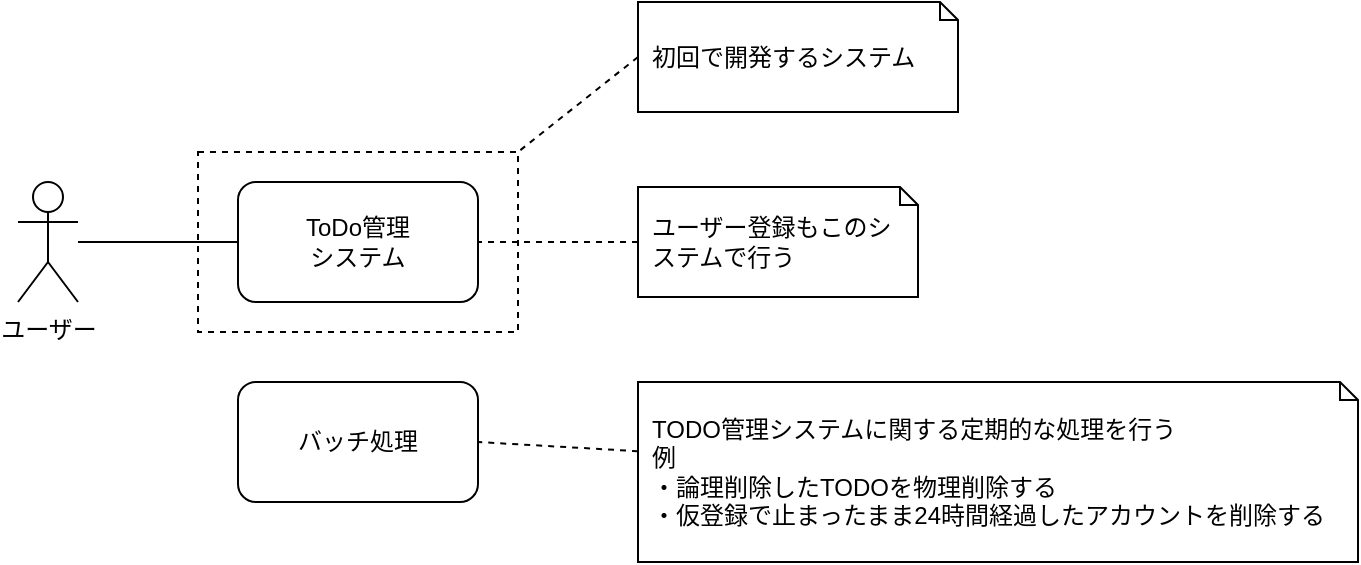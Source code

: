 <mxfile version="14.6.13" type="device" pages="5"><diagram id="XVqkAgmPto6-lt8WdIQV" name="システム図"><mxGraphModel dx="1086" dy="806" grid="1" gridSize="10" guides="1" tooltips="1" connect="1" arrows="1" fold="1" page="1" pageScale="1" pageWidth="1169" pageHeight="827" math="0" shadow="0"><root><mxCell id="HWsRdu9_qNBLLzg1GwPR-0"/><mxCell id="HWsRdu9_qNBLLzg1GwPR-1" parent="HWsRdu9_qNBLLzg1GwPR-0"/><mxCell id="HWsRdu9_qNBLLzg1GwPR-5" style="rounded=0;orthogonalLoop=1;jettySize=auto;html=1;endArrow=none;endFill=0;" parent="HWsRdu9_qNBLLzg1GwPR-1" source="HWsRdu9_qNBLLzg1GwPR-2" target="HWsRdu9_qNBLLzg1GwPR-3" edge="1"><mxGeometry relative="1" as="geometry"/></mxCell><mxCell id="HWsRdu9_qNBLLzg1GwPR-2" value="ユーザー" style="shape=umlActor;verticalLabelPosition=bottom;verticalAlign=top;html=1;outlineConnect=0;" parent="HWsRdu9_qNBLLzg1GwPR-1" vertex="1"><mxGeometry x="330" y="340" width="30" height="60" as="geometry"/></mxCell><mxCell id="HWsRdu9_qNBLLzg1GwPR-3" value="ToDo管理&lt;br&gt;システム" style="rounded=1;whiteSpace=wrap;html=1;" parent="HWsRdu9_qNBLLzg1GwPR-1" vertex="1"><mxGeometry x="440" y="340" width="120" height="60" as="geometry"/></mxCell><mxCell id="HWsRdu9_qNBLLzg1GwPR-7" style="edgeStyle=none;rounded=0;orthogonalLoop=1;jettySize=auto;html=1;endArrow=none;endFill=0;dashed=1;" parent="HWsRdu9_qNBLLzg1GwPR-1" source="HWsRdu9_qNBLLzg1GwPR-8" target="HWsRdu9_qNBLLzg1GwPR-3" edge="1"><mxGeometry relative="1" as="geometry"><mxPoint x="610" y="510" as="targetPoint"/></mxGeometry></mxCell><mxCell id="HWsRdu9_qNBLLzg1GwPR-8" value="ユーザー登録もこのシステムで行う" style="shape=note;size=9;whiteSpace=wrap;html=1;align=left;spacingLeft=5;spacingRight=5;" parent="HWsRdu9_qNBLLzg1GwPR-1" vertex="1"><mxGeometry x="640" y="342.5" width="140" height="55" as="geometry"/></mxCell><mxCell id="_fnSVM49BXF5IDjKyp0b-0" value="バッチ処理" style="rounded=1;whiteSpace=wrap;html=1;" parent="HWsRdu9_qNBLLzg1GwPR-1" vertex="1"><mxGeometry x="440" y="440" width="120" height="60" as="geometry"/></mxCell><mxCell id="_fnSVM49BXF5IDjKyp0b-1" value="TODO管理システムに関する定期的な処理を行う&lt;br&gt;例&lt;br&gt;・論理削除したTODOを物理削除する&lt;br&gt;・仮登録で止まったまま24時間経過したアカウントを削除する" style="shape=note;size=9;whiteSpace=wrap;html=1;align=left;spacingLeft=5;spacingRight=5;" parent="HWsRdu9_qNBLLzg1GwPR-1" vertex="1"><mxGeometry x="640" y="440" width="360" height="90" as="geometry"/></mxCell><mxCell id="_fnSVM49BXF5IDjKyp0b-2" style="edgeStyle=none;rounded=0;orthogonalLoop=1;jettySize=auto;html=1;endArrow=none;endFill=0;dashed=1;entryX=1;entryY=0.5;entryDx=0;entryDy=0;" parent="HWsRdu9_qNBLLzg1GwPR-1" source="_fnSVM49BXF5IDjKyp0b-1" target="_fnSVM49BXF5IDjKyp0b-0" edge="1"><mxGeometry relative="1" as="geometry"><mxPoint x="570" y="380" as="targetPoint"/><mxPoint x="650" y="380" as="sourcePoint"/></mxGeometry></mxCell><mxCell id="_fnSVM49BXF5IDjKyp0b-3" value="" style="rounded=0;whiteSpace=wrap;html=1;align=left;dashed=1;fillColor=none;" parent="HWsRdu9_qNBLLzg1GwPR-1" vertex="1"><mxGeometry x="420" y="325" width="160" height="90" as="geometry"/></mxCell><mxCell id="_fnSVM49BXF5IDjKyp0b-4" style="edgeStyle=none;rounded=0;orthogonalLoop=1;jettySize=auto;html=1;endArrow=none;endFill=0;dashed=1;entryX=1;entryY=0;entryDx=0;entryDy=0;exitX=0;exitY=0.5;exitDx=0;exitDy=0;exitPerimeter=0;" parent="HWsRdu9_qNBLLzg1GwPR-1" source="_fnSVM49BXF5IDjKyp0b-5" target="_fnSVM49BXF5IDjKyp0b-3" edge="1"><mxGeometry relative="1" as="geometry"><mxPoint x="560" y="249.286" as="targetPoint"/></mxGeometry></mxCell><mxCell id="_fnSVM49BXF5IDjKyp0b-5" value="初回で開発するシステム" style="shape=note;size=9;whiteSpace=wrap;html=1;align=left;spacingLeft=5;spacingRight=5;fillColor=none;" parent="HWsRdu9_qNBLLzg1GwPR-1" vertex="1"><mxGeometry x="640" y="250" width="160" height="55" as="geometry"/></mxCell></root></mxGraphModel></diagram><diagram id="0dvgxbx3UAaTJ7zhSG-8" name="ユースケース図"><mxGraphModel dx="1278" dy="948" grid="1" gridSize="10" guides="1" tooltips="1" connect="1" arrows="1" fold="1" page="1" pageScale="1" pageWidth="1169" pageHeight="827" math="0" shadow="0"><root><mxCell id="NNNa7ve4jfvO1ARgpSYJ-0"/><mxCell id="NNNa7ve4jfvO1ARgpSYJ-1" parent="NNNa7ve4jfvO1ARgpSYJ-0"/><mxCell id="LKxAv4YJ8wfII7WS7eJI-34" value="" style="rounded=0;whiteSpace=wrap;html=1;align=left;dashed=1;fillColor=none;" parent="NNNa7ve4jfvO1ARgpSYJ-1" vertex="1"><mxGeometry x="460" y="60" width="250" height="166" as="geometry"/></mxCell><mxCell id="LKxAv4YJ8wfII7WS7eJI-35" value="" style="rounded=0;whiteSpace=wrap;html=1;align=left;dashed=1;fillColor=none;" parent="NNNa7ve4jfvO1ARgpSYJ-1" vertex="1"><mxGeometry x="460" y="310" width="250" height="480" as="geometry"/></mxCell><mxCell id="LKxAv4YJ8wfII7WS7eJI-24" style="edgeStyle=none;rounded=0;orthogonalLoop=1;jettySize=auto;html=1;endArrow=none;endFill=0;entryX=0;entryY=0.5;entryDx=0;entryDy=0;" parent="NNNa7ve4jfvO1ARgpSYJ-1" source="AaIomhhqtEea8czJcWyn-0" target="AaIomhhqtEea8czJcWyn-1" edge="1"><mxGeometry relative="1" as="geometry"/></mxCell><mxCell id="LKxAv4YJ8wfII7WS7eJI-27" style="edgeStyle=none;rounded=0;orthogonalLoop=1;jettySize=auto;html=1;endArrow=none;endFill=0;" parent="NNNa7ve4jfvO1ARgpSYJ-1" source="AaIomhhqtEea8czJcWyn-0" target="LKxAv4YJ8wfII7WS7eJI-12" edge="1"><mxGeometry relative="1" as="geometry"/></mxCell><mxCell id="LKxAv4YJ8wfII7WS7eJI-28" style="edgeStyle=none;rounded=0;orthogonalLoop=1;jettySize=auto;html=1;endArrow=none;endFill=0;" parent="NNNa7ve4jfvO1ARgpSYJ-1" source="AaIomhhqtEea8czJcWyn-0" target="LKxAv4YJ8wfII7WS7eJI-13" edge="1"><mxGeometry relative="1" as="geometry"/></mxCell><mxCell id="LKxAv4YJ8wfII7WS7eJI-29" style="edgeStyle=none;rounded=0;orthogonalLoop=1;jettySize=auto;html=1;entryX=0;entryY=0.5;entryDx=0;entryDy=0;endArrow=none;endFill=0;" parent="NNNa7ve4jfvO1ARgpSYJ-1" source="AaIomhhqtEea8czJcWyn-0" target="LKxAv4YJ8wfII7WS7eJI-20" edge="1"><mxGeometry relative="1" as="geometry"/></mxCell><mxCell id="LKxAv4YJ8wfII7WS7eJI-30" style="edgeStyle=none;rounded=0;orthogonalLoop=1;jettySize=auto;html=1;endArrow=none;endFill=0;entryX=0;entryY=0.5;entryDx=0;entryDy=0;" parent="NNNa7ve4jfvO1ARgpSYJ-1" source="AaIomhhqtEea8czJcWyn-0" target="LKxAv4YJ8wfII7WS7eJI-21" edge="1"><mxGeometry relative="1" as="geometry"/></mxCell><mxCell id="LKxAv4YJ8wfII7WS7eJI-31" style="edgeStyle=none;rounded=0;orthogonalLoop=1;jettySize=auto;html=1;endArrow=none;endFill=0;entryX=0;entryY=0.5;entryDx=0;entryDy=0;" parent="NNNa7ve4jfvO1ARgpSYJ-1" source="AaIomhhqtEea8czJcWyn-0" target="LKxAv4YJ8wfII7WS7eJI-14" edge="1"><mxGeometry relative="1" as="geometry"/></mxCell><mxCell id="LKxAv4YJ8wfII7WS7eJI-32" style="edgeStyle=none;rounded=0;orthogonalLoop=1;jettySize=auto;html=1;endArrow=none;endFill=0;entryX=0;entryY=0.5;entryDx=0;entryDy=0;" parent="NNNa7ve4jfvO1ARgpSYJ-1" source="AaIomhhqtEea8czJcWyn-0" target="LKxAv4YJ8wfII7WS7eJI-17" edge="1"><mxGeometry relative="1" as="geometry"/></mxCell><mxCell id="LKxAv4YJ8wfII7WS7eJI-33" style="edgeStyle=none;rounded=0;orthogonalLoop=1;jettySize=auto;html=1;endArrow=none;endFill=0;entryX=0;entryY=0.5;entryDx=0;entryDy=0;" parent="NNNa7ve4jfvO1ARgpSYJ-1" source="AaIomhhqtEea8czJcWyn-0" target="LKxAv4YJ8wfII7WS7eJI-16" edge="1"><mxGeometry relative="1" as="geometry"><mxPoint x="350" y="730" as="targetPoint"/></mxGeometry></mxCell><mxCell id="AaIomhhqtEea8czJcWyn-0" value="ユーザー" style="shape=umlActor;verticalLabelPosition=bottom;verticalAlign=top;html=1;outlineConnect=0;" parent="NNNa7ve4jfvO1ARgpSYJ-1" vertex="1"><mxGeometry x="250" y="343" width="30" height="60" as="geometry"/></mxCell><mxCell id="LKxAv4YJ8wfII7WS7eJI-23" value="ToDo管理システム" style="swimlane;" parent="NNNa7ve4jfvO1ARgpSYJ-1" vertex="1"><mxGeometry x="485" y="20" width="200" height="790" as="geometry"/></mxCell><mxCell id="AaIomhhqtEea8czJcWyn-1" value="ユーザー仮登録" style="rounded=1;whiteSpace=wrap;html=1;" parent="LKxAv4YJ8wfII7WS7eJI-23" vertex="1"><mxGeometry x="40" y="49" width="120" height="60" as="geometry"/></mxCell><mxCell id="2B9A5b-TUyRAVVTwBYIr-0" value="ユーザー本登録" style="rounded=1;whiteSpace=wrap;html=1;" vertex="1" parent="LKxAv4YJ8wfII7WS7eJI-23"><mxGeometry x="40" y="129" width="120" height="60" as="geometry"/></mxCell><mxCell id="LKxAv4YJ8wfII7WS7eJI-12" value="退会" style="rounded=1;whiteSpace=wrap;html=1;" parent="LKxAv4YJ8wfII7WS7eJI-23" vertex="1"><mxGeometry x="40" y="220" width="120" height="60" as="geometry"/></mxCell><mxCell id="LKxAv4YJ8wfII7WS7eJI-13" value="ToDo作成" style="rounded=1;whiteSpace=wrap;html=1;" parent="LKxAv4YJ8wfII7WS7eJI-23" vertex="1"><mxGeometry x="40" y="300" width="120" height="60" as="geometry"/></mxCell><mxCell id="LKxAv4YJ8wfII7WS7eJI-14" value="ToDo編集" style="rounded=1;whiteSpace=wrap;html=1;" parent="LKxAv4YJ8wfII7WS7eJI-23" vertex="1"><mxGeometry x="40" y="540" width="120" height="60" as="geometry"/></mxCell><mxCell id="LKxAv4YJ8wfII7WS7eJI-16" value="ToDo削除" style="rounded=1;whiteSpace=wrap;html=1;" parent="LKxAv4YJ8wfII7WS7eJI-23" vertex="1"><mxGeometry x="40" y="697" width="120" height="60" as="geometry"/></mxCell><mxCell id="LKxAv4YJ8wfII7WS7eJI-20" value="ToDo一覧取得&lt;br&gt;（検索）" style="rounded=1;whiteSpace=wrap;html=1;" parent="LKxAv4YJ8wfII7WS7eJI-23" vertex="1"><mxGeometry x="40" y="380" width="120" height="60" as="geometry"/></mxCell><mxCell id="LKxAv4YJ8wfII7WS7eJI-21" value="ToDo詳細取得" style="rounded=1;whiteSpace=wrap;html=1;" parent="LKxAv4YJ8wfII7WS7eJI-23" vertex="1"><mxGeometry x="40" y="460" width="120" height="60" as="geometry"/></mxCell><mxCell id="LKxAv4YJ8wfII7WS7eJI-17" value="ToDoステータス&lt;br&gt;更新" style="rounded=1;whiteSpace=wrap;html=1;" parent="LKxAv4YJ8wfII7WS7eJI-23" vertex="1"><mxGeometry x="40" y="617" width="120" height="60" as="geometry"/></mxCell><mxCell id="LKxAv4YJ8wfII7WS7eJI-38" style="edgeStyle=none;rounded=0;orthogonalLoop=1;jettySize=auto;html=1;entryX=1;entryY=0.5;entryDx=0;entryDy=0;endArrow=none;endFill=0;exitX=-0.007;exitY=0;exitDx=0;exitDy=0;exitPerimeter=0;" parent="NNNa7ve4jfvO1ARgpSYJ-1" source="LKxAv4YJ8wfII7WS7eJI-37" target="LKxAv4YJ8wfII7WS7eJI-34" edge="1"><mxGeometry relative="1" as="geometry"/></mxCell><mxCell id="LKxAv4YJ8wfII7WS7eJI-39" style="edgeStyle=none;rounded=0;orthogonalLoop=1;jettySize=auto;html=1;entryX=1;entryY=0.25;entryDx=0;entryDy=0;endArrow=none;endFill=0;exitX=-0.013;exitY=0.424;exitDx=0;exitDy=0;exitPerimeter=0;" parent="NNNa7ve4jfvO1ARgpSYJ-1" source="LKxAv4YJ8wfII7WS7eJI-37" target="LKxAv4YJ8wfII7WS7eJI-35" edge="1"><mxGeometry relative="1" as="geometry"/></mxCell><mxCell id="LKxAv4YJ8wfII7WS7eJI-37" value="初回ドメインモデル図&lt;br&gt;作成範囲" style="text;html=1;align=left;verticalAlign=middle;resizable=0;points=[];autosize=1;strokeColor=none;fillColor=none;" parent="NNNa7ve4jfvO1ARgpSYJ-1" vertex="1"><mxGeometry x="840" y="280" width="140" height="30" as="geometry"/></mxCell><mxCell id="vL04VYRWQ2swRICgeVu_-0" style="edgeStyle=none;rounded=0;orthogonalLoop=1;jettySize=auto;html=1;endArrow=none;endFill=0;dashed=1;entryX=1;entryY=0.5;entryDx=0;entryDy=0;exitX=0;exitY=0.5;exitDx=0;exitDy=0;exitPerimeter=0;" parent="NNNa7ve4jfvO1ARgpSYJ-1" source="vL04VYRWQ2swRICgeVu_-1" target="LKxAv4YJ8wfII7WS7eJI-20" edge="1"><mxGeometry relative="1" as="geometry"><mxPoint x="810" y="609.286" as="targetPoint"/></mxGeometry></mxCell><mxCell id="vL04VYRWQ2swRICgeVu_-1" value="キーワード、ステータスで絞って検索。&lt;br&gt;キーワードとステータスはAND検索&lt;br&gt;削除されたTODOは検索できない。&lt;br&gt;&lt;br&gt;キーワード：&lt;br&gt;タイトル、詳細に含まれるTODOを拾う&lt;br&gt;ステータス：&lt;br&gt;複数指定可能。指定されたステータスのTODOを拾う" style="shape=note;size=9;whiteSpace=wrap;html=1;align=left;spacingLeft=5;spacingRight=5;" parent="NNNa7ve4jfvO1ARgpSYJ-1" vertex="1"><mxGeometry x="800" y="430" width="320" height="140" as="geometry"/></mxCell></root></mxGraphModel></diagram><diagram name="オブジェクト図" id="wAWBh_d-C2rrIflLv9UQ"><mxGraphModel dx="1278" dy="948" grid="1" gridSize="10" guides="1" tooltips="1" connect="1" arrows="1" fold="1" page="1" pageScale="1" pageWidth="1169" pageHeight="827" math="0" shadow="0"><root><mxCell id="Xf-U_SaJViNq3iadRaDa-0"/><mxCell id="Xf-U_SaJViNq3iadRaDa-1" parent="Xf-U_SaJViNq3iadRaDa-0"/><mxCell id="Xf-U_SaJViNq3iadRaDa-22" value="ユーザー" style="swimlane;fontStyle=0;childLayout=stackLayout;horizontal=1;startSize=30;horizontalStack=0;resizeParent=1;resizeParentMax=0;resizeLast=0;collapsible=1;marginBottom=0;fillColor=none;" parent="Xf-U_SaJViNq3iadRaDa-1" vertex="1"><mxGeometry x="195" y="330" width="280" height="210" as="geometry"/></mxCell><mxCell id="Xf-U_SaJViNq3iadRaDa-23" value="ID: D090345C-106E-4C54-9A08-FFFC9FA739F0" style="text;strokeColor=none;fillColor=none;align=left;verticalAlign=middle;spacingLeft=4;spacingRight=4;overflow=hidden;points=[[0,0.5],[1,0.5]];portConstraint=eastwest;rotatable=0;" parent="Xf-U_SaJViNq3iadRaDa-22" vertex="1"><mxGeometry y="30" width="280" height="30" as="geometry"/></mxCell><mxCell id="Xf-U_SaJViNq3iadRaDa-24" value="名前: tatsuteb" style="text;strokeColor=none;fillColor=none;align=left;verticalAlign=middle;spacingLeft=4;spacingRight=4;overflow=hidden;points=[[0,0.5],[1,0.5]];portConstraint=eastwest;rotatable=0;" parent="Xf-U_SaJViNq3iadRaDa-22" vertex="1"><mxGeometry y="60" width="280" height="30" as="geometry"/></mxCell><mxCell id="Xf-U_SaJViNq3iadRaDa-25" value="ニックネーム: タツ" style="text;strokeColor=none;fillColor=none;align=left;verticalAlign=middle;spacingLeft=4;spacingRight=4;overflow=hidden;points=[[0,0.5],[1,0.5]];portConstraint=eastwest;rotatable=0;" parent="Xf-U_SaJViNq3iadRaDa-22" vertex="1"><mxGeometry y="90" width="280" height="30" as="geometry"/></mxCell><mxCell id="Xf-U_SaJViNq3iadRaDa-26" value="登録日時: 2022年1月1日 10:00" style="text;strokeColor=none;fillColor=none;align=left;verticalAlign=middle;spacingLeft=4;spacingRight=4;overflow=hidden;points=[[0,0.5],[1,0.5]];portConstraint=eastwest;rotatable=0;" parent="Xf-U_SaJViNq3iadRaDa-22" vertex="1"><mxGeometry y="120" width="280" height="30" as="geometry"/></mxCell><mxCell id="Xf-U_SaJViNq3iadRaDa-27" value="更新日時: 2022年1月1日 10:00" style="text;strokeColor=none;fillColor=none;align=left;verticalAlign=middle;spacingLeft=4;spacingRight=4;overflow=hidden;points=[[0,0.5],[1,0.5]];portConstraint=eastwest;rotatable=0;" parent="Xf-U_SaJViNq3iadRaDa-22" vertex="1"><mxGeometry y="150" width="280" height="30" as="geometry"/></mxCell><mxCell id="Xf-U_SaJViNq3iadRaDa-28" value="ステータス: 有効" style="text;strokeColor=none;fillColor=none;align=left;verticalAlign=middle;spacingLeft=4;spacingRight=4;overflow=hidden;points=[[0,0.5],[1,0.5]];portConstraint=eastwest;rotatable=0;" parent="Xf-U_SaJViNq3iadRaDa-22" vertex="1"><mxGeometry y="180" width="280" height="30" as="geometry"/></mxCell><mxCell id="Xf-U_SaJViNq3iadRaDa-29" style="edgeStyle=none;rounded=0;orthogonalLoop=1;jettySize=auto;html=1;endArrow=classic;endFill=1;" parent="Xf-U_SaJViNq3iadRaDa-1" source="Xf-U_SaJViNq3iadRaDa-30" target="Xf-U_SaJViNq3iadRaDa-22" edge="1"><mxGeometry relative="1" as="geometry"/></mxCell><mxCell id="Xf-U_SaJViNq3iadRaDa-30" value="TODO" style="swimlane;fontStyle=0;childLayout=stackLayout;horizontal=1;startSize=30;horizontalStack=0;resizeParent=1;resizeParentMax=0;resizeLast=0;collapsible=1;marginBottom=0;fillColor=none;" parent="Xf-U_SaJViNq3iadRaDa-1" vertex="1"><mxGeometry x="595" y="480" width="360" height="300" as="geometry"/></mxCell><mxCell id="Xf-U_SaJViNq3iadRaDa-31" value="ID: 306F99681F5D475B" style="text;strokeColor=none;fillColor=none;align=left;verticalAlign=middle;spacingLeft=4;spacingRight=4;overflow=hidden;points=[[0,0.5],[1,0.5]];portConstraint=eastwest;rotatable=0;" parent="Xf-U_SaJViNq3iadRaDa-30" vertex="1"><mxGeometry y="30" width="360" height="30" as="geometry"/></mxCell><mxCell id="Xf-U_SaJViNq3iadRaDa-32" value="タイトル: 新年会用のお店を探す" style="text;strokeColor=none;fillColor=none;align=left;verticalAlign=middle;spacingLeft=4;spacingRight=4;overflow=hidden;points=[[0,0.5],[1,0.5]];portConstraint=eastwest;rotatable=0;" parent="Xf-U_SaJViNq3iadRaDa-30" vertex="1"><mxGeometry y="60" width="360" height="30" as="geometry"/></mxCell><mxCell id="Xf-U_SaJViNq3iadRaDa-33" value="詳細: ４～６人くらい。予算4,000円／人" style="text;strokeColor=none;fillColor=none;align=left;verticalAlign=middle;spacingLeft=4;spacingRight=4;overflow=hidden;points=[[0,0.5],[1,0.5]];portConstraint=eastwest;rotatable=0;" parent="Xf-U_SaJViNq3iadRaDa-30" vertex="1"><mxGeometry y="90" width="360" height="30" as="geometry"/></mxCell><mxCell id="Xf-U_SaJViNq3iadRaDa-34" value="オーナーID: D090345C-106E-4C54-9A08-FFFC9FA739F0" style="text;strokeColor=none;fillColor=none;align=left;verticalAlign=middle;spacingLeft=4;spacingRight=4;overflow=hidden;points=[[0,0.5],[1,0.5]];portConstraint=eastwest;rotatable=0;" parent="Xf-U_SaJViNq3iadRaDa-30" vertex="1"><mxGeometry y="120" width="360" height="30" as="geometry"/></mxCell><mxCell id="Xf-U_SaJViNq3iadRaDa-35" value="作成日時: 2022年1月2日 16:30" style="text;strokeColor=none;fillColor=none;align=left;verticalAlign=middle;spacingLeft=4;spacingRight=4;overflow=hidden;points=[[0,0.5],[1,0.5]];portConstraint=eastwest;rotatable=0;" parent="Xf-U_SaJViNq3iadRaDa-30" vertex="1"><mxGeometry y="150" width="360" height="30" as="geometry"/></mxCell><mxCell id="Xf-U_SaJViNq3iadRaDa-36" value="更新日時: 2022年1月2日 16:45" style="text;strokeColor=none;fillColor=none;align=left;verticalAlign=middle;spacingLeft=4;spacingRight=4;overflow=hidden;points=[[0,0.5],[1,0.5]];portConstraint=eastwest;rotatable=0;" parent="Xf-U_SaJViNq3iadRaDa-30" vertex="1"><mxGeometry y="180" width="360" height="30" as="geometry"/></mxCell><mxCell id="Xf-U_SaJViNq3iadRaDa-37" value="ステータス: 未完了" style="text;strokeColor=none;fillColor=none;align=left;verticalAlign=middle;spacingLeft=4;spacingRight=4;overflow=hidden;points=[[0,0.5],[1,0.5]];portConstraint=eastwest;rotatable=0;" parent="Xf-U_SaJViNq3iadRaDa-30" vertex="1"><mxGeometry y="210" width="360" height="30" as="geometry"/></mxCell><mxCell id="fispb33mLPv66MZfDwiF-6" value="削除済み: false" style="text;strokeColor=none;fillColor=none;align=left;verticalAlign=middle;spacingLeft=4;spacingRight=4;overflow=hidden;points=[[0,0.5],[1,0.5]];portConstraint=eastwest;rotatable=0;" parent="Xf-U_SaJViNq3iadRaDa-30" vertex="1"><mxGeometry y="240" width="360" height="30" as="geometry"/></mxCell><mxCell id="fispb33mLPv66MZfDwiF-7" value="削除日時:" style="text;strokeColor=none;fillColor=none;align=left;verticalAlign=middle;spacingLeft=4;spacingRight=4;overflow=hidden;points=[[0,0.5],[1,0.5]];portConstraint=eastwest;rotatable=0;" parent="Xf-U_SaJViNq3iadRaDa-30" vertex="1"><mxGeometry y="270" width="360" height="30" as="geometry"/></mxCell><mxCell id="Xf-U_SaJViNq3iadRaDa-38" style="edgeStyle=none;rounded=0;orthogonalLoop=1;jettySize=auto;html=1;endArrow=none;endFill=0;dashed=1;" parent="Xf-U_SaJViNq3iadRaDa-1" source="Xf-U_SaJViNq3iadRaDa-39" target="Xf-U_SaJViNq3iadRaDa-22" edge="1"><mxGeometry relative="1" as="geometry"><mxPoint x="-85" y="464.286" as="targetPoint"/></mxGeometry></mxCell><mxCell id="Xf-U_SaJViNq3iadRaDa-39" value="メール確認済みの会員" style="shape=note;size=9;whiteSpace=wrap;html=1;align=left;spacingLeft=5;spacingRight=5;fillColor=none;" parent="Xf-U_SaJViNq3iadRaDa-1" vertex="1"><mxGeometry x="20" y="378" width="140" height="35" as="geometry"/></mxCell><mxCell id="Xf-U_SaJViNq3iadRaDa-40" style="edgeStyle=none;rounded=0;orthogonalLoop=1;jettySize=auto;html=1;endArrow=none;endFill=0;dashed=1;" parent="Xf-U_SaJViNq3iadRaDa-1" source="Xf-U_SaJViNq3iadRaDa-41" target="Xf-U_SaJViNq3iadRaDa-30" edge="1"><mxGeometry relative="1" as="geometry"><mxPoint x="995" y="549.286" as="targetPoint"/></mxGeometry></mxCell><mxCell id="Xf-U_SaJViNq3iadRaDa-41" value="まだ完了していないTODO" style="shape=note;size=9;whiteSpace=wrap;html=1;align=left;spacingLeft=5;spacingRight=5;fillColor=none;" parent="Xf-U_SaJViNq3iadRaDa-1" vertex="1"><mxGeometry x="990" y="540" width="160" height="35" as="geometry"/></mxCell><mxCell id="Xf-U_SaJViNq3iadRaDa-42" style="edgeStyle=none;rounded=0;orthogonalLoop=1;jettySize=auto;html=1;endArrow=classic;endFill=1;" parent="Xf-U_SaJViNq3iadRaDa-1" source="Xf-U_SaJViNq3iadRaDa-43" target="Xf-U_SaJViNq3iadRaDa-22" edge="1"><mxGeometry relative="1" as="geometry"/></mxCell><mxCell id="Xf-U_SaJViNq3iadRaDa-43" value="TODO" style="swimlane;fontStyle=0;childLayout=stackLayout;horizontal=1;startSize=30;horizontalStack=0;resizeParent=1;resizeParentMax=0;resizeLast=0;collapsible=1;marginBottom=0;fillColor=none;" parent="Xf-U_SaJViNq3iadRaDa-1" vertex="1"><mxGeometry x="595" y="120" width="360" height="300" as="geometry"/></mxCell><mxCell id="Xf-U_SaJViNq3iadRaDa-44" value="ID: 306F99681F5D475B" style="text;strokeColor=none;fillColor=none;align=left;verticalAlign=middle;spacingLeft=4;spacingRight=4;overflow=hidden;points=[[0,0.5],[1,0.5]];portConstraint=eastwest;rotatable=0;" parent="Xf-U_SaJViNq3iadRaDa-43" vertex="1"><mxGeometry y="30" width="360" height="30" as="geometry"/></mxCell><mxCell id="Xf-U_SaJViNq3iadRaDa-45" value="タイトル: 参加者を募る" style="text;strokeColor=none;fillColor=none;align=left;verticalAlign=middle;spacingLeft=4;spacingRight=4;overflow=hidden;points=[[0,0.5],[1,0.5]];portConstraint=eastwest;rotatable=0;" parent="Xf-U_SaJViNq3iadRaDa-43" vertex="1"><mxGeometry y="60" width="360" height="30" as="geometry"/></mxCell><mxCell id="Xf-U_SaJViNq3iadRaDa-46" value="詳細:" style="text;strokeColor=none;fillColor=none;align=left;verticalAlign=middle;spacingLeft=4;spacingRight=4;overflow=hidden;points=[[0,0.5],[1,0.5]];portConstraint=eastwest;rotatable=0;" parent="Xf-U_SaJViNq3iadRaDa-43" vertex="1"><mxGeometry y="90" width="360" height="30" as="geometry"/></mxCell><mxCell id="Xf-U_SaJViNq3iadRaDa-47" value="オーナーID: D090345C-106E-4C54-9A08-FFFC9FA739F0" style="text;strokeColor=none;fillColor=none;align=left;verticalAlign=middle;spacingLeft=4;spacingRight=4;overflow=hidden;points=[[0,0.5],[1,0.5]];portConstraint=eastwest;rotatable=0;" parent="Xf-U_SaJViNq3iadRaDa-43" vertex="1"><mxGeometry y="120" width="360" height="30" as="geometry"/></mxCell><mxCell id="Xf-U_SaJViNq3iadRaDa-48" value="作成日時: 2022年1月1日 12:30" style="text;strokeColor=none;fillColor=none;align=left;verticalAlign=middle;spacingLeft=4;spacingRight=4;overflow=hidden;points=[[0,0.5],[1,0.5]];portConstraint=eastwest;rotatable=0;" parent="Xf-U_SaJViNq3iadRaDa-43" vertex="1"><mxGeometry y="150" width="360" height="30" as="geometry"/></mxCell><mxCell id="Xf-U_SaJViNq3iadRaDa-49" value="更新日時: 2022年1月1日 14:40" style="text;strokeColor=none;fillColor=none;align=left;verticalAlign=middle;spacingLeft=4;spacingRight=4;overflow=hidden;points=[[0,0.5],[1,0.5]];portConstraint=eastwest;rotatable=0;" parent="Xf-U_SaJViNq3iadRaDa-43" vertex="1"><mxGeometry y="180" width="360" height="30" as="geometry"/></mxCell><mxCell id="Xf-U_SaJViNq3iadRaDa-50" value="ステータス: 完了" style="text;strokeColor=none;fillColor=none;align=left;verticalAlign=middle;spacingLeft=4;spacingRight=4;overflow=hidden;points=[[0,0.5],[1,0.5]];portConstraint=eastwest;rotatable=0;" parent="Xf-U_SaJViNq3iadRaDa-43" vertex="1"><mxGeometry y="210" width="360" height="30" as="geometry"/></mxCell><mxCell id="fispb33mLPv66MZfDwiF-0" value="削除済み: false" style="text;strokeColor=none;fillColor=none;align=left;verticalAlign=middle;spacingLeft=4;spacingRight=4;overflow=hidden;points=[[0,0.5],[1,0.5]];portConstraint=eastwest;rotatable=0;" parent="Xf-U_SaJViNq3iadRaDa-43" vertex="1"><mxGeometry y="240" width="360" height="30" as="geometry"/></mxCell><mxCell id="fispb33mLPv66MZfDwiF-1" value="削除日時:" style="text;strokeColor=none;fillColor=none;align=left;verticalAlign=middle;spacingLeft=4;spacingRight=4;overflow=hidden;points=[[0,0.5],[1,0.5]];portConstraint=eastwest;rotatable=0;" parent="Xf-U_SaJViNq3iadRaDa-43" vertex="1"><mxGeometry y="270" width="360" height="30" as="geometry"/></mxCell><mxCell id="Xf-U_SaJViNq3iadRaDa-51" style="edgeStyle=none;rounded=0;orthogonalLoop=1;jettySize=auto;html=1;endArrow=none;endFill=0;dashed=1;" parent="Xf-U_SaJViNq3iadRaDa-1" source="Xf-U_SaJViNq3iadRaDa-52" target="Xf-U_SaJViNq3iadRaDa-43" edge="1"><mxGeometry relative="1" as="geometry"><mxPoint x="995" y="239.286" as="targetPoint"/></mxGeometry></mxCell><mxCell id="Xf-U_SaJViNq3iadRaDa-52" value="完了したTODO" style="shape=note;size=9;whiteSpace=wrap;html=1;align=left;spacingLeft=5;spacingRight=5;fillColor=none;" parent="Xf-U_SaJViNq3iadRaDa-1" vertex="1"><mxGeometry x="1020" y="230" width="100" height="35" as="geometry"/></mxCell></root></mxGraphModel></diagram><diagram id="7QqR1Y2kiE23Kv_Py00Z" name="ドメインモデル図"><mxGraphModel dx="1086" dy="806" grid="1" gridSize="10" guides="1" tooltips="1" connect="1" arrows="1" fold="1" page="1" pageScale="1" pageWidth="1169" pageHeight="827" math="0" shadow="0"><root><mxCell id="LnOgj_1WHGDG06kOnZJi-0"/><mxCell id="LnOgj_1WHGDG06kOnZJi-1" parent="LnOgj_1WHGDG06kOnZJi-0"/><mxCell id="gNj6jJqYAtjncMjtD0__-2" value="TODO集約" style="swimlane;fillColor=none;" parent="LnOgj_1WHGDG06kOnZJi-1" vertex="1"><mxGeometry x="550" y="229" width="200" height="371" as="geometry"/></mxCell><mxCell id="LnOgj_1WHGDG06kOnZJi-6" value="TODO" style="swimlane;fontStyle=0;childLayout=stackLayout;horizontal=1;startSize=30;horizontalStack=0;resizeParent=1;resizeParentMax=0;resizeLast=0;collapsible=1;marginBottom=0;fillColor=none;" parent="gNj6jJqYAtjncMjtD0__-2" vertex="1"><mxGeometry x="40" y="40" width="120" height="300" as="geometry"><mxRectangle x="600" y="360" width="60" height="30" as="alternateBounds"/></mxGeometry></mxCell><mxCell id="LnOgj_1WHGDG06kOnZJi-7" value="ID" style="text;strokeColor=none;fillColor=none;align=left;verticalAlign=middle;spacingLeft=4;spacingRight=4;overflow=hidden;points=[[0,0.5],[1,0.5]];portConstraint=eastwest;rotatable=0;" parent="LnOgj_1WHGDG06kOnZJi-6" vertex="1"><mxGeometry y="30" width="120" height="30" as="geometry"/></mxCell><mxCell id="LnOgj_1WHGDG06kOnZJi-8" value="タイトル" style="text;strokeColor=none;fillColor=none;align=left;verticalAlign=middle;spacingLeft=4;spacingRight=4;overflow=hidden;points=[[0,0.5],[1,0.5]];portConstraint=eastwest;rotatable=0;" parent="LnOgj_1WHGDG06kOnZJi-6" vertex="1"><mxGeometry y="60" width="120" height="30" as="geometry"/></mxCell><mxCell id="LnOgj_1WHGDG06kOnZJi-9" value="詳細" style="text;strokeColor=none;fillColor=none;align=left;verticalAlign=middle;spacingLeft=4;spacingRight=4;overflow=hidden;points=[[0,0.5],[1,0.5]];portConstraint=eastwest;rotatable=0;" parent="LnOgj_1WHGDG06kOnZJi-6" vertex="1"><mxGeometry y="90" width="120" height="30" as="geometry"/></mxCell><mxCell id="LnOgj_1WHGDG06kOnZJi-13" value="オーナーID" style="text;strokeColor=none;fillColor=none;align=left;verticalAlign=middle;spacingLeft=4;spacingRight=4;overflow=hidden;points=[[0,0.5],[1,0.5]];portConstraint=eastwest;rotatable=0;" parent="LnOgj_1WHGDG06kOnZJi-6" vertex="1"><mxGeometry y="120" width="120" height="30" as="geometry"/></mxCell><mxCell id="LnOgj_1WHGDG06kOnZJi-10" value="作成日時" style="text;strokeColor=none;fillColor=none;align=left;verticalAlign=middle;spacingLeft=4;spacingRight=4;overflow=hidden;points=[[0,0.5],[1,0.5]];portConstraint=eastwest;rotatable=0;" parent="LnOgj_1WHGDG06kOnZJi-6" vertex="1"><mxGeometry y="150" width="120" height="30" as="geometry"/></mxCell><mxCell id="LnOgj_1WHGDG06kOnZJi-11" value="更新日時" style="text;strokeColor=none;fillColor=none;align=left;verticalAlign=middle;spacingLeft=4;spacingRight=4;overflow=hidden;points=[[0,0.5],[1,0.5]];portConstraint=eastwest;rotatable=0;" parent="LnOgj_1WHGDG06kOnZJi-6" vertex="1"><mxGeometry y="180" width="120" height="30" as="geometry"/></mxCell><mxCell id="LnOgj_1WHGDG06kOnZJi-14" value="ステータス" style="text;strokeColor=none;fillColor=none;align=left;verticalAlign=middle;spacingLeft=4;spacingRight=4;overflow=hidden;points=[[0,0.5],[1,0.5]];portConstraint=eastwest;rotatable=0;" parent="LnOgj_1WHGDG06kOnZJi-6" vertex="1"><mxGeometry y="210" width="120" height="30" as="geometry"/></mxCell><mxCell id="w35NULSe3il1g9jdFjQt-0" value="削除済み" style="text;strokeColor=none;fillColor=none;align=left;verticalAlign=middle;spacingLeft=4;spacingRight=4;overflow=hidden;points=[[0,0.5],[1,0.5]];portConstraint=eastwest;rotatable=0;" parent="LnOgj_1WHGDG06kOnZJi-6" vertex="1"><mxGeometry y="240" width="120" height="30" as="geometry"/></mxCell><mxCell id="w35NULSe3il1g9jdFjQt-3" value="削除日時" style="text;strokeColor=none;fillColor=none;align=left;verticalAlign=middle;spacingLeft=4;spacingRight=4;overflow=hidden;points=[[0,0.5],[1,0.5]];portConstraint=eastwest;rotatable=0;" parent="LnOgj_1WHGDG06kOnZJi-6" vertex="1"><mxGeometry y="270" width="120" height="30" as="geometry"/></mxCell><mxCell id="LnOgj_1WHGDG06kOnZJi-15" style="edgeStyle=none;rounded=0;orthogonalLoop=1;jettySize=auto;html=1;endArrow=classic;endFill=1;" parent="LnOgj_1WHGDG06kOnZJi-1" source="LnOgj_1WHGDG06kOnZJi-6" target="LnOgj_1WHGDG06kOnZJi-2" edge="1"><mxGeometry relative="1" as="geometry"/></mxCell><mxCell id="LnOgj_1WHGDG06kOnZJi-16" value="1" style="edgeLabel;html=1;align=center;verticalAlign=middle;resizable=0;points=[];" parent="LnOgj_1WHGDG06kOnZJi-15" vertex="1" connectable="0"><mxGeometry x="0.69" y="1" relative="1" as="geometry"><mxPoint x="-8" y="-13" as="offset"/></mxGeometry></mxCell><mxCell id="LnOgj_1WHGDG06kOnZJi-17" value="0..n" style="edgeLabel;html=1;align=center;verticalAlign=middle;resizable=0;points=[];" parent="LnOgj_1WHGDG06kOnZJi-15" vertex="1" connectable="0"><mxGeometry x="0.69" y="1" relative="1" as="geometry"><mxPoint x="107" y="-8" as="offset"/></mxGeometry></mxCell><mxCell id="LnOgj_1WHGDG06kOnZJi-32" style="edgeStyle=none;rounded=0;orthogonalLoop=1;jettySize=auto;html=1;endArrow=none;endFill=0;dashed=1;entryX=0;entryY=0.5;entryDx=0;entryDy=0;" parent="LnOgj_1WHGDG06kOnZJi-1" source="LnOgj_1WHGDG06kOnZJi-33" target="LnOgj_1WHGDG06kOnZJi-28" edge="1"><mxGeometry relative="1" as="geometry"><mxPoint x="20" y="367.286" as="targetPoint"/></mxGeometry></mxCell><mxCell id="LnOgj_1WHGDG06kOnZJi-33" value="&lt;b&gt;ステータス&lt;/b&gt;&lt;br&gt;有効&lt;br&gt;退会&lt;br&gt;&lt;br&gt;・「有効→退会」の順番でステータスが変わる。戻ったり飛ばしたりすることはできない。&lt;br&gt;・メール確認後に作成するので、「有効」から始まる" style="shape=note;size=9;whiteSpace=wrap;html=1;align=left;spacingLeft=5;spacingRight=5;fillColor=none;" parent="LnOgj_1WHGDG06kOnZJi-1" vertex="1"><mxGeometry x="40" y="420" width="200" height="151" as="geometry"/></mxCell><mxCell id="LnOgj_1WHGDG06kOnZJi-34" value="&lt;b&gt;名前&lt;/b&gt;&lt;br&gt;ユニーク&lt;br&gt;アルファベットで始まる半角英数字、ハイフン、アンダーバーを使った文字列&lt;br&gt;30文字以下" style="shape=note;size=9;whiteSpace=wrap;html=1;align=left;spacingLeft=5;spacingRight=5;fillColor=none;" parent="LnOgj_1WHGDG06kOnZJi-1" vertex="1"><mxGeometry x="10" y="300" width="230" height="90" as="geometry"/></mxCell><mxCell id="LnOgj_1WHGDG06kOnZJi-35" style="edgeStyle=none;rounded=0;orthogonalLoop=1;jettySize=auto;html=1;endArrow=none;endFill=0;dashed=1;entryX=0;entryY=0.5;entryDx=0;entryDy=0;exitX=0;exitY=0;exitDx=220;exitDy=54;exitPerimeter=0;" parent="LnOgj_1WHGDG06kOnZJi-1" source="LnOgj_1WHGDG06kOnZJi-34" target="LnOgj_1WHGDG06kOnZJi-4" edge="1"><mxGeometry relative="1" as="geometry"><mxPoint x="330" y="479" as="targetPoint"/><mxPoint x="260" y="339" as="sourcePoint"/></mxGeometry></mxCell><mxCell id="LnOgj_1WHGDG06kOnZJi-36" value="&lt;b&gt;ニックネーム&lt;/b&gt;&lt;br&gt;重複可&lt;br&gt;表示用の名前&lt;br&gt;30文字以下" style="shape=note;size=9;whiteSpace=wrap;html=1;align=left;spacingLeft=5;spacingRight=5;fillColor=none;" parent="LnOgj_1WHGDG06kOnZJi-1" vertex="1"><mxGeometry x="150" y="590" width="90" height="71" as="geometry"/></mxCell><mxCell id="LnOgj_1WHGDG06kOnZJi-37" style="edgeStyle=none;rounded=0;orthogonalLoop=1;jettySize=auto;html=1;endArrow=none;endFill=0;dashed=1;entryX=0;entryY=0.5;entryDx=0;entryDy=0;exitX=0;exitY=0;exitDx=90;exitDy=40;exitPerimeter=0;" parent="LnOgj_1WHGDG06kOnZJi-1" source="LnOgj_1WHGDG06kOnZJi-36" target="KclA_uoiScP6wavS8YBb-3" edge="1"><mxGeometry relative="1" as="geometry"><mxPoint x="330" y="359" as="targetPoint"/><mxPoint x="250" y="299" as="sourcePoint"/></mxGeometry></mxCell><mxCell id="LnOgj_1WHGDG06kOnZJi-38" value="&lt;b&gt;タイトル&lt;/b&gt;&lt;br&gt;重複可&lt;br&gt;50文字以下&lt;br&gt;必須項目" style="shape=note;size=9;whiteSpace=wrap;html=1;align=left;spacingLeft=5;spacingRight=5;fillColor=none;" parent="LnOgj_1WHGDG06kOnZJi-1" vertex="1"><mxGeometry x="810" y="319" width="90" height="70" as="geometry"/></mxCell><mxCell id="LnOgj_1WHGDG06kOnZJi-39" value="&lt;b&gt;詳細&lt;/b&gt;&lt;br&gt;重複可&lt;br&gt;300文字以下&lt;br&gt;未指定可" style="shape=note;size=9;whiteSpace=wrap;html=1;align=left;spacingLeft=5;spacingRight=5;fillColor=none;" parent="LnOgj_1WHGDG06kOnZJi-1" vertex="1"><mxGeometry x="810" y="409" width="110" height="70" as="geometry"/></mxCell><mxCell id="LnOgj_1WHGDG06kOnZJi-40" value="&lt;b&gt;ステータス&lt;br&gt;&lt;/b&gt;未完了&lt;br&gt;完了&lt;br&gt;&lt;br&gt;・削除したら他のステータスに変更することはできない&lt;br&gt;・TODOは未完了から始まる" style="shape=note;size=9;whiteSpace=wrap;html=1;align=left;spacingLeft=5;spacingRight=5;fillColor=none;" parent="LnOgj_1WHGDG06kOnZJi-1" vertex="1"><mxGeometry x="810" y="499" width="330" height="101" as="geometry"/></mxCell><mxCell id="LnOgj_1WHGDG06kOnZJi-41" style="edgeStyle=none;rounded=0;orthogonalLoop=1;jettySize=auto;html=1;endArrow=none;endFill=0;dashed=1;entryX=0;entryY=0.5;entryDx=0;entryDy=0;exitX=1;exitY=0.5;exitDx=0;exitDy=0;entryPerimeter=0;" parent="LnOgj_1WHGDG06kOnZJi-1" source="LnOgj_1WHGDG06kOnZJi-8" target="LnOgj_1WHGDG06kOnZJi-38" edge="1"><mxGeometry relative="1" as="geometry"><mxPoint x="1050" y="327.08" as="targetPoint"/><mxPoint x="970" y="353.0" as="sourcePoint"/></mxGeometry></mxCell><mxCell id="LnOgj_1WHGDG06kOnZJi-43" style="edgeStyle=none;rounded=0;orthogonalLoop=1;jettySize=auto;html=1;endArrow=none;endFill=0;dashed=1;entryX=0;entryY=0.5;entryDx=0;entryDy=0;exitX=1;exitY=0.5;exitDx=0;exitDy=0;entryPerimeter=0;" parent="LnOgj_1WHGDG06kOnZJi-1" source="LnOgj_1WHGDG06kOnZJi-9" target="LnOgj_1WHGDG06kOnZJi-39" edge="1"><mxGeometry relative="1" as="geometry"><mxPoint x="1040" y="299" as="targetPoint"/><mxPoint x="960" y="344" as="sourcePoint"/></mxGeometry></mxCell><mxCell id="LnOgj_1WHGDG06kOnZJi-44" style="edgeStyle=none;rounded=0;orthogonalLoop=1;jettySize=auto;html=1;endArrow=none;endFill=0;dashed=1;entryX=0;entryY=0.5;entryDx=0;entryDy=0;exitX=1;exitY=0.5;exitDx=0;exitDy=0;entryPerimeter=0;" parent="LnOgj_1WHGDG06kOnZJi-1" source="LnOgj_1WHGDG06kOnZJi-14" target="LnOgj_1WHGDG06kOnZJi-40" edge="1"><mxGeometry relative="1" as="geometry"><mxPoint x="1040" y="393" as="targetPoint"/><mxPoint x="960" y="374" as="sourcePoint"/></mxGeometry></mxCell><mxCell id="LnOgj_1WHGDG06kOnZJi-45" value="&lt;b&gt;ID&lt;/b&gt;&lt;br&gt;ハイフン付きGUID" style="shape=note;size=9;whiteSpace=wrap;html=1;align=left;spacingLeft=5;spacingRight=5;fillColor=none;" parent="LnOgj_1WHGDG06kOnZJi-1" vertex="1"><mxGeometry x="110" y="240" width="130" height="40" as="geometry"/></mxCell><mxCell id="LnOgj_1WHGDG06kOnZJi-46" style="edgeStyle=none;rounded=0;orthogonalLoop=1;jettySize=auto;html=1;endArrow=none;endFill=0;dashed=1;entryX=0;entryY=0.5;entryDx=0;entryDy=0;exitX=0;exitY=0;exitDx=130;exitDy=24.5;exitPerimeter=0;" parent="LnOgj_1WHGDG06kOnZJi-1" source="LnOgj_1WHGDG06kOnZJi-45" target="LnOgj_1WHGDG06kOnZJi-3" edge="1"><mxGeometry relative="1" as="geometry"><mxPoint x="330" y="359" as="targetPoint"/><mxPoint x="250" y="379" as="sourcePoint"/></mxGeometry></mxCell><mxCell id="LnOgj_1WHGDG06kOnZJi-47" value="&lt;b&gt;ID&lt;/b&gt;&lt;br&gt;ハイフン無しGUIDの前半16桁" style="shape=note;size=9;whiteSpace=wrap;html=1;align=left;spacingLeft=5;spacingRight=5;fillColor=none;" parent="LnOgj_1WHGDG06kOnZJi-1" vertex="1"><mxGeometry x="810" y="259" width="190" height="40" as="geometry"/></mxCell><mxCell id="LnOgj_1WHGDG06kOnZJi-48" style="edgeStyle=none;rounded=0;orthogonalLoop=1;jettySize=auto;html=1;endArrow=none;endFill=0;dashed=1;entryX=0;entryY=0.5;entryDx=0;entryDy=0;exitX=1;exitY=0.5;exitDx=0;exitDy=0;entryPerimeter=0;" parent="LnOgj_1WHGDG06kOnZJi-1" source="LnOgj_1WHGDG06kOnZJi-7" target="LnOgj_1WHGDG06kOnZJi-47" edge="1"><mxGeometry relative="1" as="geometry"><mxPoint x="1040" y="359" as="targetPoint"/><mxPoint x="960" y="344" as="sourcePoint"/></mxGeometry></mxCell><mxCell id="gNj6jJqYAtjncMjtD0__-1" value="ユーザー集約" style="swimlane;fillColor=none;" parent="LnOgj_1WHGDG06kOnZJi-1" vertex="1"><mxGeometry x="300" y="229" width="170" height="411" as="geometry"/></mxCell><mxCell id="LnOgj_1WHGDG06kOnZJi-2" value="ユーザー" style="swimlane;fontStyle=0;childLayout=stackLayout;horizontal=1;startSize=30;horizontalStack=0;resizeParent=1;resizeParentMax=0;resizeLast=0;collapsible=1;marginBottom=0;fillColor=none;" parent="gNj6jJqYAtjncMjtD0__-1" vertex="1"><mxGeometry x="20" y="45" width="120" height="210" as="geometry"/></mxCell><mxCell id="LnOgj_1WHGDG06kOnZJi-3" value="ID" style="text;strokeColor=none;fillColor=none;align=left;verticalAlign=middle;spacingLeft=4;spacingRight=4;overflow=hidden;points=[[0,0.5],[1,0.5]];portConstraint=eastwest;rotatable=0;" parent="LnOgj_1WHGDG06kOnZJi-2" vertex="1"><mxGeometry y="30" width="120" height="30" as="geometry"/></mxCell><mxCell id="LnOgj_1WHGDG06kOnZJi-4" value="名前" style="text;strokeColor=none;fillColor=none;align=left;verticalAlign=middle;spacingLeft=4;spacingRight=4;overflow=hidden;points=[[0,0.5],[1,0.5]];portConstraint=eastwest;rotatable=0;" parent="LnOgj_1WHGDG06kOnZJi-2" vertex="1"><mxGeometry y="60" width="120" height="30" as="geometry"/></mxCell><mxCell id="LnOgj_1WHGDG06kOnZJi-5" value="メールアドレス" style="text;strokeColor=none;fillColor=none;align=left;verticalAlign=middle;spacingLeft=4;spacingRight=4;overflow=hidden;points=[[0,0.5],[1,0.5]];portConstraint=eastwest;rotatable=0;" parent="LnOgj_1WHGDG06kOnZJi-2" vertex="1"><mxGeometry y="90" width="120" height="30" as="geometry"/></mxCell><mxCell id="LnOgj_1WHGDG06kOnZJi-26" value="登録日時" style="text;strokeColor=none;fillColor=none;align=left;verticalAlign=middle;spacingLeft=4;spacingRight=4;overflow=hidden;points=[[0,0.5],[1,0.5]];portConstraint=eastwest;rotatable=0;" parent="LnOgj_1WHGDG06kOnZJi-2" vertex="1"><mxGeometry y="120" width="120" height="30" as="geometry"/></mxCell><mxCell id="LnOgj_1WHGDG06kOnZJi-27" value="更新日時" style="text;strokeColor=none;fillColor=none;align=left;verticalAlign=middle;spacingLeft=4;spacingRight=4;overflow=hidden;points=[[0,0.5],[1,0.5]];portConstraint=eastwest;rotatable=0;" parent="LnOgj_1WHGDG06kOnZJi-2" vertex="1"><mxGeometry y="150" width="120" height="30" as="geometry"/></mxCell><mxCell id="LnOgj_1WHGDG06kOnZJi-28" value="ステータス" style="text;strokeColor=none;fillColor=none;align=left;verticalAlign=middle;spacingLeft=4;spacingRight=4;overflow=hidden;points=[[0,0.5],[1,0.5]];portConstraint=eastwest;rotatable=0;" parent="LnOgj_1WHGDG06kOnZJi-2" vertex="1"><mxGeometry y="180" width="120" height="30" as="geometry"/></mxCell><mxCell id="KclA_uoiScP6wavS8YBb-7" style="edgeStyle=orthogonalEdgeStyle;rounded=0;orthogonalLoop=1;jettySize=auto;html=1;endArrow=diamond;endFill=1;" parent="gNj6jJqYAtjncMjtD0__-1" source="KclA_uoiScP6wavS8YBb-0" target="LnOgj_1WHGDG06kOnZJi-2" edge="1"><mxGeometry relative="1" as="geometry"/></mxCell><mxCell id="KclA_uoiScP6wavS8YBb-0" value="プロフィール" style="swimlane;fontStyle=0;childLayout=stackLayout;horizontal=1;startSize=30;horizontalStack=0;resizeParent=1;resizeParentMax=0;resizeLast=0;collapsible=1;marginBottom=0;fillColor=none;" parent="gNj6jJqYAtjncMjtD0__-1" vertex="1"><mxGeometry x="20" y="331" width="120" height="60" as="geometry"/></mxCell><mxCell id="KclA_uoiScP6wavS8YBb-3" value="ニックネーム" style="text;strokeColor=none;fillColor=none;align=left;verticalAlign=middle;spacingLeft=4;spacingRight=4;overflow=hidden;points=[[0,0.5],[1,0.5]];portConstraint=eastwest;rotatable=0;" parent="KclA_uoiScP6wavS8YBb-0" vertex="1"><mxGeometry y="30" width="120" height="30" as="geometry"/></mxCell><mxCell id="w35NULSe3il1g9jdFjQt-1" value="&lt;b&gt;削除済み&lt;br&gt;&lt;/b&gt;論理削除後、10日経過したらバッチ処理で物理削除する。&lt;br&gt;論理削除で更新日時は更新しない" style="shape=note;size=9;whiteSpace=wrap;html=1;align=left;spacingLeft=5;spacingRight=5;fillColor=none;" parent="LnOgj_1WHGDG06kOnZJi-1" vertex="1"><mxGeometry x="810" y="620" width="330" height="70" as="geometry"/></mxCell><mxCell id="w35NULSe3il1g9jdFjQt-2" style="edgeStyle=none;rounded=0;orthogonalLoop=1;jettySize=auto;html=1;endArrow=none;endFill=0;dashed=1;entryX=0;entryY=0.5;entryDx=0;entryDy=0;exitX=1;exitY=0.5;exitDx=0;exitDy=0;entryPerimeter=0;" parent="LnOgj_1WHGDG06kOnZJi-1" source="w35NULSe3il1g9jdFjQt-0" target="w35NULSe3il1g9jdFjQt-1" edge="1"><mxGeometry relative="1" as="geometry"><mxPoint x="820" y="559.5" as="targetPoint"/><mxPoint x="720" y="504" as="sourcePoint"/></mxGeometry></mxCell></root></mxGraphModel></diagram><diagram id="-Jj4Zs16rdX7COZtn7vm" name="アプリケーションアーキテクチャ"><mxGraphModel dx="1810" dy="1343" grid="1" gridSize="10" guides="1" tooltips="1" connect="1" arrows="1" fold="1" page="1" pageScale="1" pageWidth="1169" pageHeight="827" math="0" shadow="0"><root><mxCell id="jczhqpmT5HiNyHckX_ze-0"/><mxCell id="jczhqpmT5HiNyHckX_ze-1" parent="jczhqpmT5HiNyHckX_ze-0"/><mxCell id="jczhqpmT5HiNyHckX_ze-8" style="edgeStyle=orthogonalEdgeStyle;rounded=0;orthogonalLoop=1;jettySize=auto;html=1;" edge="1" parent="jczhqpmT5HiNyHckX_ze-1" source="jczhqpmT5HiNyHckX_ze-3" target="jczhqpmT5HiNyHckX_ze-6"><mxGeometry relative="1" as="geometry"><Array as="points"><mxPoint x="455" y="418"/><mxPoint x="455" y="418"/></Array></mxGeometry></mxCell><mxCell id="jczhqpmT5HiNyHckX_ze-3" value="プレゼンテーション層" style="rounded=0;whiteSpace=wrap;html=1;" vertex="1" parent="jczhqpmT5HiNyHckX_ze-1"><mxGeometry x="380" y="348" width="160" height="40" as="geometry"/></mxCell><mxCell id="jczhqpmT5HiNyHckX_ze-10" style="edgeStyle=orthogonalEdgeStyle;rounded=0;orthogonalLoop=1;jettySize=auto;html=1;" edge="1" parent="jczhqpmT5HiNyHckX_ze-1" source="jczhqpmT5HiNyHckX_ze-4" target="jczhqpmT5HiNyHckX_ze-6"><mxGeometry relative="1" as="geometry"><Array as="points"><mxPoint x="585" y="408"/><mxPoint x="585" y="408"/></Array></mxGeometry></mxCell><mxCell id="jczhqpmT5HiNyHckX_ze-11" style="edgeStyle=orthogonalEdgeStyle;rounded=0;orthogonalLoop=1;jettySize=auto;html=1;" edge="1" parent="jczhqpmT5HiNyHckX_ze-1" source="jczhqpmT5HiNyHckX_ze-4" target="jczhqpmT5HiNyHckX_ze-7"><mxGeometry relative="1" as="geometry"><Array as="points"><mxPoint x="625" y="408"/><mxPoint x="625" y="408"/></Array></mxGeometry></mxCell><mxCell id="jczhqpmT5HiNyHckX_ze-4" value="インフラ層" style="rounded=0;whiteSpace=wrap;html=1;" vertex="1" parent="jczhqpmT5HiNyHckX_ze-1"><mxGeometry x="560" y="348" width="100" height="40" as="geometry"/></mxCell><mxCell id="jczhqpmT5HiNyHckX_ze-12" style="edgeStyle=orthogonalEdgeStyle;rounded=0;orthogonalLoop=1;jettySize=auto;html=1;" edge="1" parent="jczhqpmT5HiNyHckX_ze-1" source="jczhqpmT5HiNyHckX_ze-5" target="jczhqpmT5HiNyHckX_ze-6"><mxGeometry relative="1" as="geometry"><Array as="points"><mxPoint x="335" y="408"/><mxPoint x="335" y="408"/></Array></mxGeometry></mxCell><mxCell id="jczhqpmT5HiNyHckX_ze-13" style="edgeStyle=orthogonalEdgeStyle;rounded=0;orthogonalLoop=1;jettySize=auto;html=1;" edge="1" parent="jczhqpmT5HiNyHckX_ze-1" source="jczhqpmT5HiNyHckX_ze-5" target="jczhqpmT5HiNyHckX_ze-7"><mxGeometry relative="1" as="geometry"><Array as="points"><mxPoint x="295" y="498"/><mxPoint x="295" y="498"/></Array></mxGeometry></mxCell><mxCell id="jczhqpmT5HiNyHckX_ze-5" value="テスト" style="rounded=0;whiteSpace=wrap;html=1;" vertex="1" parent="jczhqpmT5HiNyHckX_ze-1"><mxGeometry x="260" y="348" width="100" height="40" as="geometry"/></mxCell><mxCell id="jczhqpmT5HiNyHckX_ze-9" style="edgeStyle=orthogonalEdgeStyle;rounded=0;orthogonalLoop=1;jettySize=auto;html=1;" edge="1" parent="jczhqpmT5HiNyHckX_ze-1" source="jczhqpmT5HiNyHckX_ze-6" target="jczhqpmT5HiNyHckX_ze-7"><mxGeometry relative="1" as="geometry"><Array as="points"><mxPoint x="455" y="488"/><mxPoint x="455" y="488"/></Array></mxGeometry></mxCell><mxCell id="jczhqpmT5HiNyHckX_ze-6" value="ユースケース層" style="rounded=0;whiteSpace=wrap;html=1;" vertex="1" parent="jczhqpmT5HiNyHckX_ze-1"><mxGeometry x="315" y="428" width="290" height="40" as="geometry"/></mxCell><mxCell id="jczhqpmT5HiNyHckX_ze-7" value="ドメイン層" style="rounded=0;whiteSpace=wrap;html=1;" vertex="1" parent="jczhqpmT5HiNyHckX_ze-1"><mxGeometry x="260" y="508" width="400" height="40" as="geometry"/></mxCell><mxCell id="jczhqpmT5HiNyHckX_ze-17" style="edgeStyle=none;rounded=0;orthogonalLoop=1;jettySize=auto;html=1;endArrow=none;endFill=0;dashed=1;" edge="1" source="jczhqpmT5HiNyHckX_ze-18" parent="jczhqpmT5HiNyHckX_ze-1" target="jczhqpmT5HiNyHckX_ze-3"><mxGeometry relative="1" as="geometry"><mxPoint x="300" y="257.286" as="targetPoint"/></mxGeometry></mxCell><mxCell id="jczhqpmT5HiNyHckX_ze-18" value="・ユーザーにUIを提供&lt;br&gt;・ユースケースを利用してユーザーの要求に応える" style="shape=note;size=9;whiteSpace=wrap;html=1;align=left;spacingLeft=5;spacingRight=5;" vertex="1" parent="jczhqpmT5HiNyHckX_ze-1"><mxGeometry x="380" y="268" width="300" height="50" as="geometry"/></mxCell><mxCell id="jczhqpmT5HiNyHckX_ze-19" value="リポジトリ、クエリサービスの実装" style="shape=note;size=9;whiteSpace=wrap;html=1;align=left;spacingLeft=5;spacingRight=5;" vertex="1" parent="jczhqpmT5HiNyHckX_ze-1"><mxGeometry x="700" y="348" width="210" height="50" as="geometry"/></mxCell><mxCell id="jczhqpmT5HiNyHckX_ze-20" style="edgeStyle=none;rounded=0;orthogonalLoop=1;jettySize=auto;html=1;endArrow=none;endFill=0;dashed=1;" edge="1" parent="jczhqpmT5HiNyHckX_ze-1" source="jczhqpmT5HiNyHckX_ze-19" target="jczhqpmT5HiNyHckX_ze-4"><mxGeometry relative="1" as="geometry"><mxPoint x="486.667" y="358" as="targetPoint"/><mxPoint x="511.667" y="328" as="sourcePoint"/></mxGeometry></mxCell><mxCell id="jczhqpmT5HiNyHckX_ze-21" value="・ドメインオブジェクト&lt;br&gt;・リポジトリ、クエリサービスのインターフェース" style="shape=note;size=9;whiteSpace=wrap;html=1;align=left;spacingLeft=5;spacingRight=5;" vertex="1" parent="jczhqpmT5HiNyHckX_ze-1"><mxGeometry x="700" y="508" width="210" height="50" as="geometry"/></mxCell><mxCell id="jczhqpmT5HiNyHckX_ze-22" style="edgeStyle=none;rounded=0;orthogonalLoop=1;jettySize=auto;html=1;endArrow=none;endFill=0;dashed=1;" edge="1" parent="jczhqpmT5HiNyHckX_ze-1" source="jczhqpmT5HiNyHckX_ze-21" target="jczhqpmT5HiNyHckX_ze-7"><mxGeometry relative="1" as="geometry"><mxPoint x="670" y="379.282" as="targetPoint"/><mxPoint x="710" y="380.308" as="sourcePoint"/></mxGeometry></mxCell><mxCell id="jczhqpmT5HiNyHckX_ze-23" value="・ドメインオブジェクトを利用してユースケースを実装&lt;br&gt;・ドメインオ層とプレゼンテーション層の橋渡し" style="shape=note;size=9;whiteSpace=wrap;html=1;align=left;spacingLeft=5;spacingRight=5;" vertex="1" parent="jczhqpmT5HiNyHckX_ze-1"><mxGeometry x="700" y="413" width="210" height="70" as="geometry"/></mxCell><mxCell id="jczhqpmT5HiNyHckX_ze-24" style="edgeStyle=none;rounded=0;orthogonalLoop=1;jettySize=auto;html=1;endArrow=none;endFill=0;dashed=1;" edge="1" parent="jczhqpmT5HiNyHckX_ze-1" source="jczhqpmT5HiNyHckX_ze-23" target="jczhqpmT5HiNyHckX_ze-6"><mxGeometry relative="1" as="geometry"><mxPoint x="670" y="379.282" as="targetPoint"/><mxPoint x="710" y="380.308" as="sourcePoint"/></mxGeometry></mxCell></root></mxGraphModel></diagram></mxfile>